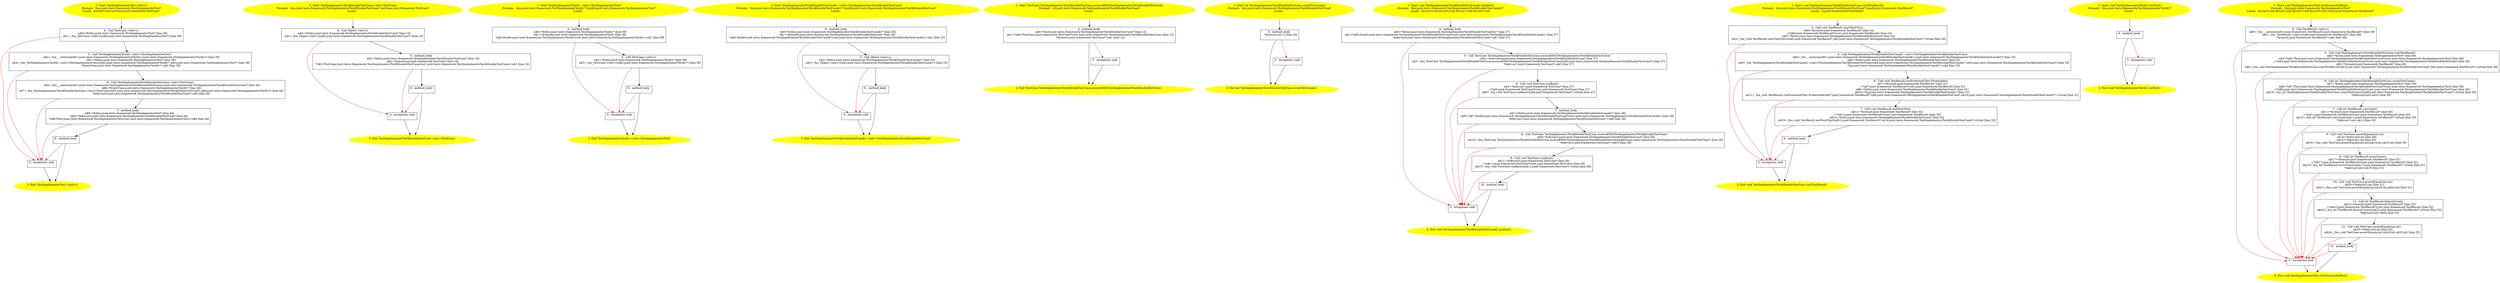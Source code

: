 /* @generated */
digraph cfg {
"junit.tests.framework.TestImplementorTest.<init>().9f591489d55bec11bde9a6c66d8a3c29_1" [label="1: Start TestImplementorTest.<init>()\nFormals:  this:junit.tests.framework.TestImplementorTest*\nLocals:  $irvar0:void testCase:junit.framework.TestCase* \n  " color=yellow style=filled]
	

	 "junit.tests.framework.TestImplementorTest.<init>().9f591489d55bec11bde9a6c66d8a3c29_1" -> "junit.tests.framework.TestImplementorTest.<init>().9f591489d55bec11bde9a6c66d8a3c29_4" ;
"junit.tests.framework.TestImplementorTest.<init>().9f591489d55bec11bde9a6c66d8a3c29_2" [label="2: Exit TestImplementorTest.<init>() \n  " color=yellow style=filled]
	

"junit.tests.framework.TestImplementorTest.<init>().9f591489d55bec11bde9a6c66d8a3c29_3" [label="3:  exceptions sink \n  " shape="box"]
	

	 "junit.tests.framework.TestImplementorTest.<init>().9f591489d55bec11bde9a6c66d8a3c29_3" -> "junit.tests.framework.TestImplementorTest.<init>().9f591489d55bec11bde9a6c66d8a3c29_2" ;
"junit.tests.framework.TestImplementorTest.<init>().9f591489d55bec11bde9a6c66d8a3c29_4" [label="4:  Call TestCase.<init>() \n   n$0=*&this:junit.tests.framework.TestImplementorTest* [line 38]\n  n$1=_fun_TestCase.<init>()(n$0:junit.tests.framework.TestImplementorTest*) [line 38]\n " shape="box"]
	

	 "junit.tests.framework.TestImplementorTest.<init>().9f591489d55bec11bde9a6c66d8a3c29_4" -> "junit.tests.framework.TestImplementorTest.<init>().9f591489d55bec11bde9a6c66d8a3c29_5" ;
	 "junit.tests.framework.TestImplementorTest.<init>().9f591489d55bec11bde9a6c66d8a3c29_4" -> "junit.tests.framework.TestImplementorTest.<init>().9f591489d55bec11bde9a6c66d8a3c29_3" [color="red" ];
"junit.tests.framework.TestImplementorTest.<init>().9f591489d55bec11bde9a6c66d8a3c29_5" [label="5:  Call TestImplementorTest$1.<init>(TestImplementorTest) \n   n$2=_fun___new(sizeof(t=junit.tests.framework.TestImplementorTest$1):junit.tests.framework.TestImplementorTest$1*) [line 39]\n  n$3=*&this:junit.tests.framework.TestImplementorTest* [line 39]\n  n$4=_fun_TestImplementorTest$1.<init>(TestImplementorTest)(n$2:junit.tests.framework.TestImplementorTest$1*,n$3:junit.tests.framework.TestImplementorTest*) [line 39]\n  *&testCase:junit.tests.framework.TestImplementorTest$1*=n$2 [line 39]\n " shape="box"]
	

	 "junit.tests.framework.TestImplementorTest.<init>().9f591489d55bec11bde9a6c66d8a3c29_5" -> "junit.tests.framework.TestImplementorTest.<init>().9f591489d55bec11bde9a6c66d8a3c29_6" ;
	 "junit.tests.framework.TestImplementorTest.<init>().9f591489d55bec11bde9a6c66d8a3c29_5" -> "junit.tests.framework.TestImplementorTest.<init>().9f591489d55bec11bde9a6c66d8a3c29_3" [color="red" ];
"junit.tests.framework.TestImplementorTest.<init>().9f591489d55bec11bde9a6c66d8a3c29_6" [label="6:  Call TestImplementorTest$DoubleTestCase.<init>(TestCase) \n   n$5=_fun___new(sizeof(t=junit.tests.framework.TestImplementorTest$DoubleTestCase):junit.tests.framework.TestImplementorTest$DoubleTestCase*) [line 44]\n  n$6=*&testCase:junit.tests.framework.TestImplementorTest$1* [line 44]\n  n$7=_fun_TestImplementorTest$DoubleTestCase.<init>(TestCase)(n$5:junit.tests.framework.TestImplementorTest$DoubleTestCase*,n$6:junit.tests.framework.TestImplementorTest$1*) [line 44]\n  *&$irvar0:junit.tests.framework.TestImplementorTest$DoubleTestCase*=n$5 [line 44]\n " shape="box"]
	

	 "junit.tests.framework.TestImplementorTest.<init>().9f591489d55bec11bde9a6c66d8a3c29_6" -> "junit.tests.framework.TestImplementorTest.<init>().9f591489d55bec11bde9a6c66d8a3c29_7" ;
	 "junit.tests.framework.TestImplementorTest.<init>().9f591489d55bec11bde9a6c66d8a3c29_6" -> "junit.tests.framework.TestImplementorTest.<init>().9f591489d55bec11bde9a6c66d8a3c29_3" [color="red" ];
"junit.tests.framework.TestImplementorTest.<init>().9f591489d55bec11bde9a6c66d8a3c29_7" [label="7:  method_body \n   n$8=*&this:junit.tests.framework.TestImplementorTest* [line 44]\n  n$9=*&$irvar0:junit.tests.framework.TestImplementorTest$DoubleTestCase* [line 44]\n  *n$8.fTest:junit.tests.framework.TestImplementorTest(root junit.tests.framework.TestImplementorTest)=n$9 [line 44]\n " shape="box"]
	

	 "junit.tests.framework.TestImplementorTest.<init>().9f591489d55bec11bde9a6c66d8a3c29_7" -> "junit.tests.framework.TestImplementorTest.<init>().9f591489d55bec11bde9a6c66d8a3c29_8" ;
	 "junit.tests.framework.TestImplementorTest.<init>().9f591489d55bec11bde9a6c66d8a3c29_7" -> "junit.tests.framework.TestImplementorTest.<init>().9f591489d55bec11bde9a6c66d8a3c29_3" [color="red" ];
"junit.tests.framework.TestImplementorTest.<init>().9f591489d55bec11bde9a6c66d8a3c29_8" [label="8:  method_body \n  " shape="box"]
	

	 "junit.tests.framework.TestImplementorTest.<init>().9f591489d55bec11bde9a6c66d8a3c29_8" -> "junit.tests.framework.TestImplementorTest.<init>().9f591489d55bec11bde9a6c66d8a3c29_2" ;
	 "junit.tests.framework.TestImplementorTest.<init>().9f591489d55bec11bde9a6c66d8a3c29_8" -> "junit.tests.framework.TestImplementorTest.<init>().9f591489d55bec11bde9a6c66d8a3c29_3" [color="red" ];
"junit.tests.framework.TestImplementorTest$DoubleTestCase.<init>(junit.framework.TestCase).e767425883e23202bda5ee7b4eb7ab6c_1" [label="1: Start TestImplementorTest$DoubleTestCase.<init>(TestCase)\nFormals:  this:junit.tests.framework.TestImplementorTest$DoubleTestCase* testCase:junit.framework.TestCase*\nLocals:  \n  " color=yellow style=filled]
	

	 "junit.tests.framework.TestImplementorTest$DoubleTestCase.<init>(junit.framework.TestCase).e767425883e23202bda5ee7b4eb7ab6c_1" -> "junit.tests.framework.TestImplementorTest$DoubleTestCase.<init>(junit.framework.TestCase).e767425883e23202bda5ee7b4eb7ab6c_4" ;
"junit.tests.framework.TestImplementorTest$DoubleTestCase.<init>(junit.framework.TestCase).e767425883e23202bda5ee7b4eb7ab6c_2" [label="2: Exit TestImplementorTest$DoubleTestCase.<init>(TestCase) \n  " color=yellow style=filled]
	

"junit.tests.framework.TestImplementorTest$DoubleTestCase.<init>(junit.framework.TestCase).e767425883e23202bda5ee7b4eb7ab6c_3" [label="3:  exceptions sink \n  " shape="box"]
	

	 "junit.tests.framework.TestImplementorTest$DoubleTestCase.<init>(junit.framework.TestCase).e767425883e23202bda5ee7b4eb7ab6c_3" -> "junit.tests.framework.TestImplementorTest$DoubleTestCase.<init>(junit.framework.TestCase).e767425883e23202bda5ee7b4eb7ab6c_2" ;
"junit.tests.framework.TestImplementorTest$DoubleTestCase.<init>(junit.framework.TestCase).e767425883e23202bda5ee7b4eb7ab6c_4" [label="4:  Call Object.<init>() \n   n$0=*&this:junit.tests.framework.TestImplementorTest$DoubleTestCase* [line 15]\n  n$1=_fun_Object.<init>()(n$0:junit.tests.framework.TestImplementorTest$DoubleTestCase*) [line 15]\n " shape="box"]
	

	 "junit.tests.framework.TestImplementorTest$DoubleTestCase.<init>(junit.framework.TestCase).e767425883e23202bda5ee7b4eb7ab6c_4" -> "junit.tests.framework.TestImplementorTest$DoubleTestCase.<init>(junit.framework.TestCase).e767425883e23202bda5ee7b4eb7ab6c_5" ;
	 "junit.tests.framework.TestImplementorTest$DoubleTestCase.<init>(junit.framework.TestCase).e767425883e23202bda5ee7b4eb7ab6c_4" -> "junit.tests.framework.TestImplementorTest$DoubleTestCase.<init>(junit.framework.TestCase).e767425883e23202bda5ee7b4eb7ab6c_3" [color="red" ];
"junit.tests.framework.TestImplementorTest$DoubleTestCase.<init>(junit.framework.TestCase).e767425883e23202bda5ee7b4eb7ab6c_5" [label="5:  method_body \n   n$2=*&this:junit.tests.framework.TestImplementorTest$DoubleTestCase* [line 16]\n  n$3=*&testCase:junit.framework.TestCase* [line 16]\n  *n$2.fTestCase:junit.tests.framework.TestImplementorTest$DoubleTestCase(root junit.tests.framework.TestImplementorTest$DoubleTestCase)=n$3 [line 16]\n " shape="box"]
	

	 "junit.tests.framework.TestImplementorTest$DoubleTestCase.<init>(junit.framework.TestCase).e767425883e23202bda5ee7b4eb7ab6c_5" -> "junit.tests.framework.TestImplementorTest$DoubleTestCase.<init>(junit.framework.TestCase).e767425883e23202bda5ee7b4eb7ab6c_6" ;
	 "junit.tests.framework.TestImplementorTest$DoubleTestCase.<init>(junit.framework.TestCase).e767425883e23202bda5ee7b4eb7ab6c_5" -> "junit.tests.framework.TestImplementorTest$DoubleTestCase.<init>(junit.framework.TestCase).e767425883e23202bda5ee7b4eb7ab6c_3" [color="red" ];
"junit.tests.framework.TestImplementorTest$DoubleTestCase.<init>(junit.framework.TestCase).e767425883e23202bda5ee7b4eb7ab6c_6" [label="6:  method_body \n  " shape="box"]
	

	 "junit.tests.framework.TestImplementorTest$DoubleTestCase.<init>(junit.framework.TestCase).e767425883e23202bda5ee7b4eb7ab6c_6" -> "junit.tests.framework.TestImplementorTest$DoubleTestCase.<init>(junit.framework.TestCase).e767425883e23202bda5ee7b4eb7ab6c_2" ;
	 "junit.tests.framework.TestImplementorTest$DoubleTestCase.<init>(junit.framework.TestCase).e767425883e23202bda5ee7b4eb7ab6c_6" -> "junit.tests.framework.TestImplementorTest$DoubleTestCase.<init>(junit.framework.TestCase).e767425883e23202bda5ee7b4eb7ab6c_3" [color="red" ];
"junit.tests.framework.TestImplementorTest$1.<init>(junit.tests.framework.TestImplementorTest).46b40abb393d4891242d1a040663aa5b_1" [label="1: Start TestImplementorTest$1.<init>(TestImplementorTest)\nFormals:  this:junit.tests.framework.TestImplementorTest$1* this$0:junit.tests.framework.TestImplementorTest*\nLocals:  \n  " color=yellow style=filled]
	

	 "junit.tests.framework.TestImplementorTest$1.<init>(junit.tests.framework.TestImplementorTest).46b40abb393d4891242d1a040663aa5b_1" -> "junit.tests.framework.TestImplementorTest$1.<init>(junit.tests.framework.TestImplementorTest).46b40abb393d4891242d1a040663aa5b_4" ;
"junit.tests.framework.TestImplementorTest$1.<init>(junit.tests.framework.TestImplementorTest).46b40abb393d4891242d1a040663aa5b_2" [label="2: Exit TestImplementorTest$1.<init>(TestImplementorTest) \n  " color=yellow style=filled]
	

"junit.tests.framework.TestImplementorTest$1.<init>(junit.tests.framework.TestImplementorTest).46b40abb393d4891242d1a040663aa5b_3" [label="3:  exceptions sink \n  " shape="box"]
	

	 "junit.tests.framework.TestImplementorTest$1.<init>(junit.tests.framework.TestImplementorTest).46b40abb393d4891242d1a040663aa5b_3" -> "junit.tests.framework.TestImplementorTest$1.<init>(junit.tests.framework.TestImplementorTest).46b40abb393d4891242d1a040663aa5b_2" ;
"junit.tests.framework.TestImplementorTest$1.<init>(junit.tests.framework.TestImplementorTest).46b40abb393d4891242d1a040663aa5b_4" [label="4:  method_body \n   n$0=*&this:junit.tests.framework.TestImplementorTest$1* [line 39]\n  n$1=*&this$0:junit.tests.framework.TestImplementorTest* [line 39]\n  *n$0.this$0:junit.tests.framework.TestImplementorTest$1(root junit.tests.framework.TestImplementorTest$1)=n$1 [line 39]\n " shape="box"]
	

	 "junit.tests.framework.TestImplementorTest$1.<init>(junit.tests.framework.TestImplementorTest).46b40abb393d4891242d1a040663aa5b_4" -> "junit.tests.framework.TestImplementorTest$1.<init>(junit.tests.framework.TestImplementorTest).46b40abb393d4891242d1a040663aa5b_5" ;
	 "junit.tests.framework.TestImplementorTest$1.<init>(junit.tests.framework.TestImplementorTest).46b40abb393d4891242d1a040663aa5b_4" -> "junit.tests.framework.TestImplementorTest$1.<init>(junit.tests.framework.TestImplementorTest).46b40abb393d4891242d1a040663aa5b_3" [color="red" ];
"junit.tests.framework.TestImplementorTest$1.<init>(junit.tests.framework.TestImplementorTest).46b40abb393d4891242d1a040663aa5b_5" [label="5:  Call TestCase.<init>() \n   n$2=*&this:junit.tests.framework.TestImplementorTest$1* [line 39]\n  n$3=_fun_TestCase.<init>()(n$2:junit.tests.framework.TestImplementorTest$1*) [line 39]\n " shape="box"]
	

	 "junit.tests.framework.TestImplementorTest$1.<init>(junit.tests.framework.TestImplementorTest).46b40abb393d4891242d1a040663aa5b_5" -> "junit.tests.framework.TestImplementorTest$1.<init>(junit.tests.framework.TestImplementorTest).46b40abb393d4891242d1a040663aa5b_6" ;
	 "junit.tests.framework.TestImplementorTest$1.<init>(junit.tests.framework.TestImplementorTest).46b40abb393d4891242d1a040663aa5b_5" -> "junit.tests.framework.TestImplementorTest$1.<init>(junit.tests.framework.TestImplementorTest).46b40abb393d4891242d1a040663aa5b_3" [color="red" ];
"junit.tests.framework.TestImplementorTest$1.<init>(junit.tests.framework.TestImplementorTest).46b40abb393d4891242d1a040663aa5b_6" [label="6:  method_body \n  " shape="box"]
	

	 "junit.tests.framework.TestImplementorTest$1.<init>(junit.tests.framework.TestImplementorTest).46b40abb393d4891242d1a040663aa5b_6" -> "junit.tests.framework.TestImplementorTest$1.<init>(junit.tests.framework.TestImplementorTest).46b40abb393d4891242d1a040663aa5b_2" ;
	 "junit.tests.framework.TestImplementorTest$1.<init>(junit.tests.framework.TestImplementorTest).46b40abb393d4891242d1a040663aa5b_6" -> "junit.tests.framework.TestImplementorTest$1.<init>(junit.tests.framework.TestImplementorTest).46b40abb393d4891242d1a040663aa5b_3" [color="red" ];
"junit.tests.framework.TestImplementorTest$DoubleTestCase$1.<init>(junit.tests.framework.TestImplemen.e53d1b349a11194f71ec7f1aacbb9ef0_1" [label="1: Start TestImplementorTest$DoubleTestCase$1.<init>(TestImplementorTest$DoubleTestCase)\nFormals:  this:junit.tests.framework.TestImplementorTest$DoubleTestCase$1* this$0:junit.tests.framework.TestImplementorTest$DoubleTestCase*\nLocals:  \n  " color=yellow style=filled]
	

	 "junit.tests.framework.TestImplementorTest$DoubleTestCase$1.<init>(junit.tests.framework.TestImplemen.e53d1b349a11194f71ec7f1aacbb9ef0_1" -> "junit.tests.framework.TestImplementorTest$DoubleTestCase$1.<init>(junit.tests.framework.TestImplemen.e53d1b349a11194f71ec7f1aacbb9ef0_4" ;
"junit.tests.framework.TestImplementorTest$DoubleTestCase$1.<init>(junit.tests.framework.TestImplemen.e53d1b349a11194f71ec7f1aacbb9ef0_2" [label="2: Exit TestImplementorTest$DoubleTestCase$1.<init>(TestImplementorTest$DoubleTestCase) \n  " color=yellow style=filled]
	

"junit.tests.framework.TestImplementorTest$DoubleTestCase$1.<init>(junit.tests.framework.TestImplemen.e53d1b349a11194f71ec7f1aacbb9ef0_3" [label="3:  exceptions sink \n  " shape="box"]
	

	 "junit.tests.framework.TestImplementorTest$DoubleTestCase$1.<init>(junit.tests.framework.TestImplemen.e53d1b349a11194f71ec7f1aacbb9ef0_3" -> "junit.tests.framework.TestImplementorTest$DoubleTestCase$1.<init>(junit.tests.framework.TestImplemen.e53d1b349a11194f71ec7f1aacbb9ef0_2" ;
"junit.tests.framework.TestImplementorTest$DoubleTestCase$1.<init>(junit.tests.framework.TestImplemen.e53d1b349a11194f71ec7f1aacbb9ef0_4" [label="4:  method_body \n   n$0=*&this:junit.tests.framework.TestImplementorTest$DoubleTestCase$1* [line 25]\n  n$1=*&this$0:junit.tests.framework.TestImplementorTest$DoubleTestCase* [line 25]\n  *n$0.this$0:junit.tests.framework.TestImplementorTest$DoubleTestCase$1(root junit.tests.framework.TestImplementorTest$DoubleTestCase$1)=n$1 [line 25]\n " shape="box"]
	

	 "junit.tests.framework.TestImplementorTest$DoubleTestCase$1.<init>(junit.tests.framework.TestImplemen.e53d1b349a11194f71ec7f1aacbb9ef0_4" -> "junit.tests.framework.TestImplementorTest$DoubleTestCase$1.<init>(junit.tests.framework.TestImplemen.e53d1b349a11194f71ec7f1aacbb9ef0_5" ;
	 "junit.tests.framework.TestImplementorTest$DoubleTestCase$1.<init>(junit.tests.framework.TestImplemen.e53d1b349a11194f71ec7f1aacbb9ef0_4" -> "junit.tests.framework.TestImplementorTest$DoubleTestCase$1.<init>(junit.tests.framework.TestImplemen.e53d1b349a11194f71ec7f1aacbb9ef0_3" [color="red" ];
"junit.tests.framework.TestImplementorTest$DoubleTestCase$1.<init>(junit.tests.framework.TestImplemen.e53d1b349a11194f71ec7f1aacbb9ef0_5" [label="5:  Call Object.<init>() \n   n$2=*&this:junit.tests.framework.TestImplementorTest$DoubleTestCase$1* [line 25]\n  n$3=_fun_Object.<init>()(n$2:junit.tests.framework.TestImplementorTest$DoubleTestCase$1*) [line 25]\n " shape="box"]
	

	 "junit.tests.framework.TestImplementorTest$DoubleTestCase$1.<init>(junit.tests.framework.TestImplemen.e53d1b349a11194f71ec7f1aacbb9ef0_5" -> "junit.tests.framework.TestImplementorTest$DoubleTestCase$1.<init>(junit.tests.framework.TestImplemen.e53d1b349a11194f71ec7f1aacbb9ef0_6" ;
	 "junit.tests.framework.TestImplementorTest$DoubleTestCase$1.<init>(junit.tests.framework.TestImplemen.e53d1b349a11194f71ec7f1aacbb9ef0_5" -> "junit.tests.framework.TestImplementorTest$DoubleTestCase$1.<init>(junit.tests.framework.TestImplemen.e53d1b349a11194f71ec7f1aacbb9ef0_3" [color="red" ];
"junit.tests.framework.TestImplementorTest$DoubleTestCase$1.<init>(junit.tests.framework.TestImplemen.e53d1b349a11194f71ec7f1aacbb9ef0_6" [label="6:  method_body \n  " shape="box"]
	

	 "junit.tests.framework.TestImplementorTest$DoubleTestCase$1.<init>(junit.tests.framework.TestImplemen.e53d1b349a11194f71ec7f1aacbb9ef0_6" -> "junit.tests.framework.TestImplementorTest$DoubleTestCase$1.<init>(junit.tests.framework.TestImplemen.e53d1b349a11194f71ec7f1aacbb9ef0_2" ;
	 "junit.tests.framework.TestImplementorTest$DoubleTestCase$1.<init>(junit.tests.framework.TestImplemen.e53d1b349a11194f71ec7f1aacbb9ef0_6" -> "junit.tests.framework.TestImplementorTest$DoubleTestCase$1.<init>(junit.tests.framework.TestImplemen.e53d1b349a11194f71ec7f1aacbb9ef0_3" [color="red" ];
"junit.tests.framework.TestImplementorTest$DoubleTestCase.access$000(junit.tests.framework.TestImplem.b56a6fb5f2b68e68198c45b8ba5f7dd1_1" [label="1: Start TestCase TestImplementorTest$DoubleTestCase.access$000(TestImplementorTest$DoubleTestCase)\nFormals:  x0:junit.tests.framework.TestImplementorTest$DoubleTestCase*\nLocals:  \n  " color=yellow style=filled]
	

	 "junit.tests.framework.TestImplementorTest$DoubleTestCase.access$000(junit.tests.framework.TestImplem.b56a6fb5f2b68e68198c45b8ba5f7dd1_1" -> "junit.tests.framework.TestImplementorTest$DoubleTestCase.access$000(junit.tests.framework.TestImplem.b56a6fb5f2b68e68198c45b8ba5f7dd1_4" ;
"junit.tests.framework.TestImplementorTest$DoubleTestCase.access$000(junit.tests.framework.TestImplem.b56a6fb5f2b68e68198c45b8ba5f7dd1_2" [label="2: Exit TestCase TestImplementorTest$DoubleTestCase.access$000(TestImplementorTest$DoubleTestCase) \n  " color=yellow style=filled]
	

"junit.tests.framework.TestImplementorTest$DoubleTestCase.access$000(junit.tests.framework.TestImplem.b56a6fb5f2b68e68198c45b8ba5f7dd1_3" [label="3:  exceptions sink \n  " shape="box"]
	

	 "junit.tests.framework.TestImplementorTest$DoubleTestCase.access$000(junit.tests.framework.TestImplem.b56a6fb5f2b68e68198c45b8ba5f7dd1_3" -> "junit.tests.framework.TestImplementorTest$DoubleTestCase.access$000(junit.tests.framework.TestImplem.b56a6fb5f2b68e68198c45b8ba5f7dd1_2" ;
"junit.tests.framework.TestImplementorTest$DoubleTestCase.access$000(junit.tests.framework.TestImplem.b56a6fb5f2b68e68198c45b8ba5f7dd1_4" [label="4:  method_body \n   n$0=*&x0:junit.tests.framework.TestImplementorTest$DoubleTestCase* [line 12]\n  n$1=*n$0.fTestCase:junit.framework.TestCase*(root junit.tests.framework.TestImplementorTest$DoubleTestCase) [line 12]\n  *&return:junit.framework.TestCase*=n$1 [line 12]\n " shape="box"]
	

	 "junit.tests.framework.TestImplementorTest$DoubleTestCase.access$000(junit.tests.framework.TestImplem.b56a6fb5f2b68e68198c45b8ba5f7dd1_4" -> "junit.tests.framework.TestImplementorTest$DoubleTestCase.access$000(junit.tests.framework.TestImplem.b56a6fb5f2b68e68198c45b8ba5f7dd1_2" ;
	 "junit.tests.framework.TestImplementorTest$DoubleTestCase.access$000(junit.tests.framework.TestImplem.b56a6fb5f2b68e68198c45b8ba5f7dd1_4" -> "junit.tests.framework.TestImplementorTest$DoubleTestCase.access$000(junit.tests.framework.TestImplem.b56a6fb5f2b68e68198c45b8ba5f7dd1_3" [color="red" ];
"junit.tests.framework.TestImplementorTest$DoubleTestCase.countTestCases():int.5fc6cef232be0147a0fef682468885fd_1" [label="1: Start int TestImplementorTest$DoubleTestCase.countTestCases()\nFormals:  this:junit.tests.framework.TestImplementorTest$DoubleTestCase*\nLocals:  \n  " color=yellow style=filled]
	

	 "junit.tests.framework.TestImplementorTest$DoubleTestCase.countTestCases():int.5fc6cef232be0147a0fef682468885fd_1" -> "junit.tests.framework.TestImplementorTest$DoubleTestCase.countTestCases():int.5fc6cef232be0147a0fef682468885fd_4" ;
"junit.tests.framework.TestImplementorTest$DoubleTestCase.countTestCases():int.5fc6cef232be0147a0fef682468885fd_2" [label="2: Exit int TestImplementorTest$DoubleTestCase.countTestCases() \n  " color=yellow style=filled]
	

"junit.tests.framework.TestImplementorTest$DoubleTestCase.countTestCases():int.5fc6cef232be0147a0fef682468885fd_3" [label="3:  exceptions sink \n  " shape="box"]
	

	 "junit.tests.framework.TestImplementorTest$DoubleTestCase.countTestCases():int.5fc6cef232be0147a0fef682468885fd_3" -> "junit.tests.framework.TestImplementorTest$DoubleTestCase.countTestCases():int.5fc6cef232be0147a0fef682468885fd_2" ;
"junit.tests.framework.TestImplementorTest$DoubleTestCase.countTestCases():int.5fc6cef232be0147a0fef682468885fd_4" [label="4:  method_body \n   *&return:int=2 [line 20]\n " shape="box"]
	

	 "junit.tests.framework.TestImplementorTest$DoubleTestCase.countTestCases():int.5fc6cef232be0147a0fef682468885fd_4" -> "junit.tests.framework.TestImplementorTest$DoubleTestCase.countTestCases():int.5fc6cef232be0147a0fef682468885fd_2" ;
	 "junit.tests.framework.TestImplementorTest$DoubleTestCase.countTestCases():int.5fc6cef232be0147a0fef682468885fd_4" -> "junit.tests.framework.TestImplementorTest$DoubleTestCase.countTestCases():int.5fc6cef232be0147a0fef682468885fd_3" [color="red" ];
"junit.tests.framework.TestImplementorTest$DoubleTestCase$1.protect():void.207a325211544103eb1f7e14240140ee_1" [label="1: Start void TestImplementorTest$DoubleTestCase$1.protect()\nFormals:  this:junit.tests.framework.TestImplementorTest$DoubleTestCase$1*\nLocals:  $irvar3:void $irvar2:void $irvar1:void $irvar0:void \n  " color=yellow style=filled]
	

	 "junit.tests.framework.TestImplementorTest$DoubleTestCase$1.protect():void.207a325211544103eb1f7e14240140ee_1" -> "junit.tests.framework.TestImplementorTest$DoubleTestCase$1.protect():void.207a325211544103eb1f7e14240140ee_4" ;
"junit.tests.framework.TestImplementorTest$DoubleTestCase$1.protect():void.207a325211544103eb1f7e14240140ee_2" [label="2: Exit void TestImplementorTest$DoubleTestCase$1.protect() \n  " color=yellow style=filled]
	

"junit.tests.framework.TestImplementorTest$DoubleTestCase$1.protect():void.207a325211544103eb1f7e14240140ee_3" [label="3:  exceptions sink \n  " shape="box"]
	

	 "junit.tests.framework.TestImplementorTest$DoubleTestCase$1.protect():void.207a325211544103eb1f7e14240140ee_3" -> "junit.tests.framework.TestImplementorTest$DoubleTestCase$1.protect():void.207a325211544103eb1f7e14240140ee_2" ;
"junit.tests.framework.TestImplementorTest$DoubleTestCase$1.protect():void.207a325211544103eb1f7e14240140ee_4" [label="4:  method_body \n   n$0=*&this:junit.tests.framework.TestImplementorTest$DoubleTestCase$1* [line 27]\n  n$1=*n$0.this$0:junit.tests.framework.TestImplementorTest$DoubleTestCase*(root junit.tests.framework.TestImplementorTest$DoubleTestCase$1) [line 27]\n  *&$irvar0:junit.tests.framework.TestImplementorTest$DoubleTestCase*=n$1 [line 27]\n " shape="box"]
	

	 "junit.tests.framework.TestImplementorTest$DoubleTestCase$1.protect():void.207a325211544103eb1f7e14240140ee_4" -> "junit.tests.framework.TestImplementorTest$DoubleTestCase$1.protect():void.207a325211544103eb1f7e14240140ee_5" ;
	 "junit.tests.framework.TestImplementorTest$DoubleTestCase$1.protect():void.207a325211544103eb1f7e14240140ee_4" -> "junit.tests.framework.TestImplementorTest$DoubleTestCase$1.protect():void.207a325211544103eb1f7e14240140ee_3" [color="red" ];
"junit.tests.framework.TestImplementorTest$DoubleTestCase$1.protect():void.207a325211544103eb1f7e14240140ee_5" [label="5:  Call TestCase TestImplementorTest$DoubleTestCase.access$000(TestImplementorTest$DoubleTestCase) \n   n$2=*&$irvar0:junit.tests.framework.TestImplementorTest$DoubleTestCase* [line 27]\n  n$3=_fun_TestCase TestImplementorTest$DoubleTestCase.access$000(TestImplementorTest$DoubleTestCase)(n$2:junit.tests.framework.TestImplementorTest$DoubleTestCase*) [line 27]\n  *&$irvar1:junit.framework.TestCase*=n$3 [line 27]\n " shape="box"]
	

	 "junit.tests.framework.TestImplementorTest$DoubleTestCase$1.protect():void.207a325211544103eb1f7e14240140ee_5" -> "junit.tests.framework.TestImplementorTest$DoubleTestCase$1.protect():void.207a325211544103eb1f7e14240140ee_6" ;
	 "junit.tests.framework.TestImplementorTest$DoubleTestCase$1.protect():void.207a325211544103eb1f7e14240140ee_5" -> "junit.tests.framework.TestImplementorTest$DoubleTestCase$1.protect():void.207a325211544103eb1f7e14240140ee_3" [color="red" ];
"junit.tests.framework.TestImplementorTest$DoubleTestCase$1.protect():void.207a325211544103eb1f7e14240140ee_6" [label="6:  Call void TestCase.runBare() \n   n$4=*&$irvar1:junit.framework.TestCase* [line 27]\n  _=*n$4:junit.framework.TestCase*(root junit.framework.TestCase) [line 27]\n  n$6=_fun_void TestCase.runBare()(n$4:junit.framework.TestCase*) virtual [line 27]\n " shape="box"]
	

	 "junit.tests.framework.TestImplementorTest$DoubleTestCase$1.protect():void.207a325211544103eb1f7e14240140ee_6" -> "junit.tests.framework.TestImplementorTest$DoubleTestCase$1.protect():void.207a325211544103eb1f7e14240140ee_7" ;
	 "junit.tests.framework.TestImplementorTest$DoubleTestCase$1.protect():void.207a325211544103eb1f7e14240140ee_6" -> "junit.tests.framework.TestImplementorTest$DoubleTestCase$1.protect():void.207a325211544103eb1f7e14240140ee_3" [color="red" ];
"junit.tests.framework.TestImplementorTest$DoubleTestCase$1.protect():void.207a325211544103eb1f7e14240140ee_7" [label="7:  method_body \n   n$7=*&this:junit.tests.framework.TestImplementorTest$DoubleTestCase$1* [line 28]\n  n$8=*n$7.this$0:junit.tests.framework.TestImplementorTest$DoubleTestCase*(root junit.tests.framework.TestImplementorTest$DoubleTestCase$1) [line 28]\n  *&$irvar2:junit.tests.framework.TestImplementorTest$DoubleTestCase*=n$8 [line 28]\n " shape="box"]
	

	 "junit.tests.framework.TestImplementorTest$DoubleTestCase$1.protect():void.207a325211544103eb1f7e14240140ee_7" -> "junit.tests.framework.TestImplementorTest$DoubleTestCase$1.protect():void.207a325211544103eb1f7e14240140ee_8" ;
	 "junit.tests.framework.TestImplementorTest$DoubleTestCase$1.protect():void.207a325211544103eb1f7e14240140ee_7" -> "junit.tests.framework.TestImplementorTest$DoubleTestCase$1.protect():void.207a325211544103eb1f7e14240140ee_3" [color="red" ];
"junit.tests.framework.TestImplementorTest$DoubleTestCase$1.protect():void.207a325211544103eb1f7e14240140ee_8" [label="8:  Call TestCase TestImplementorTest$DoubleTestCase.access$000(TestImplementorTest$DoubleTestCase) \n   n$9=*&$irvar2:junit.tests.framework.TestImplementorTest$DoubleTestCase* [line 28]\n  n$10=_fun_TestCase TestImplementorTest$DoubleTestCase.access$000(TestImplementorTest$DoubleTestCase)(n$9:junit.tests.framework.TestImplementorTest$DoubleTestCase*) [line 28]\n  *&$irvar3:junit.framework.TestCase*=n$10 [line 28]\n " shape="box"]
	

	 "junit.tests.framework.TestImplementorTest$DoubleTestCase$1.protect():void.207a325211544103eb1f7e14240140ee_8" -> "junit.tests.framework.TestImplementorTest$DoubleTestCase$1.protect():void.207a325211544103eb1f7e14240140ee_9" ;
	 "junit.tests.framework.TestImplementorTest$DoubleTestCase$1.protect():void.207a325211544103eb1f7e14240140ee_8" -> "junit.tests.framework.TestImplementorTest$DoubleTestCase$1.protect():void.207a325211544103eb1f7e14240140ee_3" [color="red" ];
"junit.tests.framework.TestImplementorTest$DoubleTestCase$1.protect():void.207a325211544103eb1f7e14240140ee_9" [label="9:  Call void TestCase.runBare() \n   n$11=*&$irvar3:junit.framework.TestCase* [line 28]\n  _=*n$11:junit.framework.TestCase*(root junit.framework.TestCase) [line 28]\n  n$13=_fun_void TestCase.runBare()(n$11:junit.framework.TestCase*) virtual [line 28]\n " shape="box"]
	

	 "junit.tests.framework.TestImplementorTest$DoubleTestCase$1.protect():void.207a325211544103eb1f7e14240140ee_9" -> "junit.tests.framework.TestImplementorTest$DoubleTestCase$1.protect():void.207a325211544103eb1f7e14240140ee_10" ;
	 "junit.tests.framework.TestImplementorTest$DoubleTestCase$1.protect():void.207a325211544103eb1f7e14240140ee_9" -> "junit.tests.framework.TestImplementorTest$DoubleTestCase$1.protect():void.207a325211544103eb1f7e14240140ee_3" [color="red" ];
"junit.tests.framework.TestImplementorTest$DoubleTestCase$1.protect():void.207a325211544103eb1f7e14240140ee_10" [label="10:  method_body \n  " shape="box"]
	

	 "junit.tests.framework.TestImplementorTest$DoubleTestCase$1.protect():void.207a325211544103eb1f7e14240140ee_10" -> "junit.tests.framework.TestImplementorTest$DoubleTestCase$1.protect():void.207a325211544103eb1f7e14240140ee_2" ;
	 "junit.tests.framework.TestImplementorTest$DoubleTestCase$1.protect():void.207a325211544103eb1f7e14240140ee_10" -> "junit.tests.framework.TestImplementorTest$DoubleTestCase$1.protect():void.207a325211544103eb1f7e14240140ee_3" [color="red" ];
"junit.tests.framework.TestImplementorTest$DoubleTestCase.run(junit.framework.TestResult):void.6d5cdddde60d1a2531be305187ee93c0_1" [label="1: Start void TestImplementorTest$DoubleTestCase.run(TestResult)\nFormals:  this:junit.tests.framework.TestImplementorTest$DoubleTestCase* result:junit.framework.TestResult*\nLocals:  p:junit.framework.Protectable* \n  " color=yellow style=filled]
	

	 "junit.tests.framework.TestImplementorTest$DoubleTestCase.run(junit.framework.TestResult):void.6d5cdddde60d1a2531be305187ee93c0_1" -> "junit.tests.framework.TestImplementorTest$DoubleTestCase.run(junit.framework.TestResult):void.6d5cdddde60d1a2531be305187ee93c0_4" ;
"junit.tests.framework.TestImplementorTest$DoubleTestCase.run(junit.framework.TestResult):void.6d5cdddde60d1a2531be305187ee93c0_2" [label="2: Exit void TestImplementorTest$DoubleTestCase.run(TestResult) \n  " color=yellow style=filled]
	

"junit.tests.framework.TestImplementorTest$DoubleTestCase.run(junit.framework.TestResult):void.6d5cdddde60d1a2531be305187ee93c0_3" [label="3:  exceptions sink \n  " shape="box"]
	

	 "junit.tests.framework.TestImplementorTest$DoubleTestCase.run(junit.framework.TestResult):void.6d5cdddde60d1a2531be305187ee93c0_3" -> "junit.tests.framework.TestImplementorTest$DoubleTestCase.run(junit.framework.TestResult):void.6d5cdddde60d1a2531be305187ee93c0_2" ;
"junit.tests.framework.TestImplementorTest$DoubleTestCase.run(junit.framework.TestResult):void.6d5cdddde60d1a2531be305187ee93c0_4" [label="4:  Call void TestResult.startTest(Test) \n   n$0=*&result:junit.framework.TestResult* [line 24]\n  _=*n$0:junit.framework.TestResult*(root junit.framework.TestResult) [line 24]\n  n$2=*&this:junit.tests.framework.TestImplementorTest$DoubleTestCase* [line 24]\n  n$3=_fun_void TestResult.startTest(Test)(n$0:junit.framework.TestResult*,n$2:junit.tests.framework.TestImplementorTest$DoubleTestCase*) virtual [line 24]\n " shape="box"]
	

	 "junit.tests.framework.TestImplementorTest$DoubleTestCase.run(junit.framework.TestResult):void.6d5cdddde60d1a2531be305187ee93c0_4" -> "junit.tests.framework.TestImplementorTest$DoubleTestCase.run(junit.framework.TestResult):void.6d5cdddde60d1a2531be305187ee93c0_5" ;
	 "junit.tests.framework.TestImplementorTest$DoubleTestCase.run(junit.framework.TestResult):void.6d5cdddde60d1a2531be305187ee93c0_4" -> "junit.tests.framework.TestImplementorTest$DoubleTestCase.run(junit.framework.TestResult):void.6d5cdddde60d1a2531be305187ee93c0_3" [color="red" ];
"junit.tests.framework.TestImplementorTest$DoubleTestCase.run(junit.framework.TestResult):void.6d5cdddde60d1a2531be305187ee93c0_5" [label="5:  Call TestImplementorTest$DoubleTestCase$1.<init>(TestImplementorTest$DoubleTestCase) \n   n$4=_fun___new(sizeof(t=junit.tests.framework.TestImplementorTest$DoubleTestCase$1):junit.tests.framework.TestImplementorTest$DoubleTestCase$1*) [line 25]\n  n$5=*&this:junit.tests.framework.TestImplementorTest$DoubleTestCase* [line 25]\n  n$6=_fun_TestImplementorTest$DoubleTestCase$1.<init>(TestImplementorTest$DoubleTestCase)(n$4:junit.tests.framework.TestImplementorTest$DoubleTestCase$1*,n$5:junit.tests.framework.TestImplementorTest$DoubleTestCase*) [line 25]\n  *&p:junit.tests.framework.TestImplementorTest$DoubleTestCase$1*=n$4 [line 25]\n " shape="box"]
	

	 "junit.tests.framework.TestImplementorTest$DoubleTestCase.run(junit.framework.TestResult):void.6d5cdddde60d1a2531be305187ee93c0_5" -> "junit.tests.framework.TestImplementorTest$DoubleTestCase.run(junit.framework.TestResult):void.6d5cdddde60d1a2531be305187ee93c0_6" ;
	 "junit.tests.framework.TestImplementorTest$DoubleTestCase.run(junit.framework.TestResult):void.6d5cdddde60d1a2531be305187ee93c0_5" -> "junit.tests.framework.TestImplementorTest$DoubleTestCase.run(junit.framework.TestResult):void.6d5cdddde60d1a2531be305187ee93c0_3" [color="red" ];
"junit.tests.framework.TestImplementorTest$DoubleTestCase.run(junit.framework.TestResult):void.6d5cdddde60d1a2531be305187ee93c0_6" [label="6:  Call void TestResult.runProtected(Test,Protectable) \n   n$7=*&result:junit.framework.TestResult* [line 31]\n  _=*n$7:junit.framework.TestResult*(root junit.framework.TestResult) [line 31]\n  n$9=*&this:junit.tests.framework.TestImplementorTest$DoubleTestCase* [line 31]\n  n$10=*&p:junit.tests.framework.TestImplementorTest$DoubleTestCase$1* [line 31]\n  n$11=_fun_void TestResult.runProtected(Test,Protectable)(n$7:junit.framework.TestResult*,n$9:junit.tests.framework.TestImplementorTest$DoubleTestCase*,n$10:junit.tests.framework.TestImplementorTest$DoubleTestCase$1*) virtual [line 31]\n " shape="box"]
	

	 "junit.tests.framework.TestImplementorTest$DoubleTestCase.run(junit.framework.TestResult):void.6d5cdddde60d1a2531be305187ee93c0_6" -> "junit.tests.framework.TestImplementorTest$DoubleTestCase.run(junit.framework.TestResult):void.6d5cdddde60d1a2531be305187ee93c0_7" ;
	 "junit.tests.framework.TestImplementorTest$DoubleTestCase.run(junit.framework.TestResult):void.6d5cdddde60d1a2531be305187ee93c0_6" -> "junit.tests.framework.TestImplementorTest$DoubleTestCase.run(junit.framework.TestResult):void.6d5cdddde60d1a2531be305187ee93c0_3" [color="red" ];
"junit.tests.framework.TestImplementorTest$DoubleTestCase.run(junit.framework.TestResult):void.6d5cdddde60d1a2531be305187ee93c0_7" [label="7:  Call void TestResult.endTest(Test) \n   n$12=*&result:junit.framework.TestResult* [line 32]\n  _=*n$12:junit.framework.TestResult*(root junit.framework.TestResult) [line 32]\n  n$14=*&this:junit.tests.framework.TestImplementorTest$DoubleTestCase* [line 32]\n  n$15=_fun_void TestResult.endTest(Test)(n$12:junit.framework.TestResult*,n$14:junit.tests.framework.TestImplementorTest$DoubleTestCase*) virtual [line 32]\n " shape="box"]
	

	 "junit.tests.framework.TestImplementorTest$DoubleTestCase.run(junit.framework.TestResult):void.6d5cdddde60d1a2531be305187ee93c0_7" -> "junit.tests.framework.TestImplementorTest$DoubleTestCase.run(junit.framework.TestResult):void.6d5cdddde60d1a2531be305187ee93c0_8" ;
	 "junit.tests.framework.TestImplementorTest$DoubleTestCase.run(junit.framework.TestResult):void.6d5cdddde60d1a2531be305187ee93c0_7" -> "junit.tests.framework.TestImplementorTest$DoubleTestCase.run(junit.framework.TestResult):void.6d5cdddde60d1a2531be305187ee93c0_3" [color="red" ];
"junit.tests.framework.TestImplementorTest$DoubleTestCase.run(junit.framework.TestResult):void.6d5cdddde60d1a2531be305187ee93c0_8" [label="8:  method_body \n  " shape="box"]
	

	 "junit.tests.framework.TestImplementorTest$DoubleTestCase.run(junit.framework.TestResult):void.6d5cdddde60d1a2531be305187ee93c0_8" -> "junit.tests.framework.TestImplementorTest$DoubleTestCase.run(junit.framework.TestResult):void.6d5cdddde60d1a2531be305187ee93c0_2" ;
	 "junit.tests.framework.TestImplementorTest$DoubleTestCase.run(junit.framework.TestResult):void.6d5cdddde60d1a2531be305187ee93c0_8" -> "junit.tests.framework.TestImplementorTest$DoubleTestCase.run(junit.framework.TestResult):void.6d5cdddde60d1a2531be305187ee93c0_3" [color="red" ];
"junit.tests.framework.TestImplementorTest$1.runTest():void.33950a4e8684a223dc41da54cd818978_1" [label="1: Start void TestImplementorTest$1.runTest()\nFormals:  this:junit.tests.framework.TestImplementorTest$1*\nLocals:  \n  " color=yellow style=filled]
	

	 "junit.tests.framework.TestImplementorTest$1.runTest():void.33950a4e8684a223dc41da54cd818978_1" -> "junit.tests.framework.TestImplementorTest$1.runTest():void.33950a4e8684a223dc41da54cd818978_4" ;
"junit.tests.framework.TestImplementorTest$1.runTest():void.33950a4e8684a223dc41da54cd818978_2" [label="2: Exit void TestImplementorTest$1.runTest() \n  " color=yellow style=filled]
	

"junit.tests.framework.TestImplementorTest$1.runTest():void.33950a4e8684a223dc41da54cd818978_3" [label="3:  exceptions sink \n  " shape="box"]
	

	 "junit.tests.framework.TestImplementorTest$1.runTest():void.33950a4e8684a223dc41da54cd818978_3" -> "junit.tests.framework.TestImplementorTest$1.runTest():void.33950a4e8684a223dc41da54cd818978_2" ;
"junit.tests.framework.TestImplementorTest$1.runTest():void.33950a4e8684a223dc41da54cd818978_4" [label="4:  method_body \n  " shape="box"]
	

	 "junit.tests.framework.TestImplementorTest$1.runTest():void.33950a4e8684a223dc41da54cd818978_4" -> "junit.tests.framework.TestImplementorTest$1.runTest():void.33950a4e8684a223dc41da54cd818978_2" ;
	 "junit.tests.framework.TestImplementorTest$1.runTest():void.33950a4e8684a223dc41da54cd818978_4" -> "junit.tests.framework.TestImplementorTest$1.runTest():void.33950a4e8684a223dc41da54cd818978_3" [color="red" ];
"junit.tests.framework.TestImplementorTest.testSuccessfulRun():void.cfb8a50f016151e71a5d0803b89f7950_1" [label="1: Start void TestImplementorTest.testSuccessfulRun()\nFormals:  this:junit.tests.framework.TestImplementorTest*\nLocals:  $irvar3:void $irvar2:void $irvar1:void $irvar0:void result:junit.framework.TestResult* \n  " color=yellow style=filled]
	

	 "junit.tests.framework.TestImplementorTest.testSuccessfulRun():void.cfb8a50f016151e71a5d0803b89f7950_1" -> "junit.tests.framework.TestImplementorTest.testSuccessfulRun():void.cfb8a50f016151e71a5d0803b89f7950_4" ;
"junit.tests.framework.TestImplementorTest.testSuccessfulRun():void.cfb8a50f016151e71a5d0803b89f7950_2" [label="2: Exit void TestImplementorTest.testSuccessfulRun() \n  " color=yellow style=filled]
	

"junit.tests.framework.TestImplementorTest.testSuccessfulRun():void.cfb8a50f016151e71a5d0803b89f7950_3" [label="3:  exceptions sink \n  " shape="box"]
	

	 "junit.tests.framework.TestImplementorTest.testSuccessfulRun():void.cfb8a50f016151e71a5d0803b89f7950_3" -> "junit.tests.framework.TestImplementorTest.testSuccessfulRun():void.cfb8a50f016151e71a5d0803b89f7950_2" ;
"junit.tests.framework.TestImplementorTest.testSuccessfulRun():void.cfb8a50f016151e71a5d0803b89f7950_4" [label="4:  Call TestResult.<init>() \n   n$0=_fun___new(sizeof(t=junit.framework.TestResult):junit.framework.TestResult*) [line 48]\n  n$1=_fun_TestResult.<init>()(n$0:junit.framework.TestResult*) [line 48]\n  *&result:junit.framework.TestResult*=n$0 [line 48]\n " shape="box"]
	

	 "junit.tests.framework.TestImplementorTest.testSuccessfulRun():void.cfb8a50f016151e71a5d0803b89f7950_4" -> "junit.tests.framework.TestImplementorTest.testSuccessfulRun():void.cfb8a50f016151e71a5d0803b89f7950_5" ;
	 "junit.tests.framework.TestImplementorTest.testSuccessfulRun():void.cfb8a50f016151e71a5d0803b89f7950_4" -> "junit.tests.framework.TestImplementorTest.testSuccessfulRun():void.cfb8a50f016151e71a5d0803b89f7950_3" [color="red" ];
"junit.tests.framework.TestImplementorTest.testSuccessfulRun():void.cfb8a50f016151e71a5d0803b89f7950_5" [label="5:  Call void TestImplementorTest$DoubleTestCase.run(TestResult) \n   n$2=*&this:junit.tests.framework.TestImplementorTest* [line 49]\n  n$3=*n$2.fTest:junit.tests.framework.TestImplementorTest$DoubleTestCase*(root junit.tests.framework.TestImplementorTest) [line 49]\n  _=*n$3:junit.tests.framework.TestImplementorTest$DoubleTestCase*(root junit.tests.framework.TestImplementorTest$DoubleTestCase) [line 49]\n  n$5=*&result:junit.framework.TestResult* [line 49]\n  n$6=_fun_void TestImplementorTest$DoubleTestCase.run(TestResult)(n$3:junit.tests.framework.TestImplementorTest$DoubleTestCase*,n$5:junit.framework.TestResult*) virtual [line 49]\n " shape="box"]
	

	 "junit.tests.framework.TestImplementorTest.testSuccessfulRun():void.cfb8a50f016151e71a5d0803b89f7950_5" -> "junit.tests.framework.TestImplementorTest.testSuccessfulRun():void.cfb8a50f016151e71a5d0803b89f7950_6" ;
	 "junit.tests.framework.TestImplementorTest.testSuccessfulRun():void.cfb8a50f016151e71a5d0803b89f7950_5" -> "junit.tests.framework.TestImplementorTest.testSuccessfulRun():void.cfb8a50f016151e71a5d0803b89f7950_3" [color="red" ];
"junit.tests.framework.TestImplementorTest.testSuccessfulRun():void.cfb8a50f016151e71a5d0803b89f7950_6" [label="6:  Call int TestImplementorTest$DoubleTestCase.countTestCases() \n   n$7=*&this:junit.tests.framework.TestImplementorTest* [line 50]\n  n$8=*n$7.fTest:junit.tests.framework.TestImplementorTest$DoubleTestCase*(root junit.tests.framework.TestImplementorTest) [line 50]\n  _=*n$8:junit.tests.framework.TestImplementorTest$DoubleTestCase*(root junit.tests.framework.TestImplementorTest$DoubleTestCase) [line 50]\n  n$10=_fun_int TestImplementorTest$DoubleTestCase.countTestCases()(n$8:junit.tests.framework.TestImplementorTest$DoubleTestCase*) virtual [line 50]\n  *&$irvar0:int=n$10 [line 50]\n " shape="box"]
	

	 "junit.tests.framework.TestImplementorTest.testSuccessfulRun():void.cfb8a50f016151e71a5d0803b89f7950_6" -> "junit.tests.framework.TestImplementorTest.testSuccessfulRun():void.cfb8a50f016151e71a5d0803b89f7950_7" ;
	 "junit.tests.framework.TestImplementorTest.testSuccessfulRun():void.cfb8a50f016151e71a5d0803b89f7950_6" -> "junit.tests.framework.TestImplementorTest.testSuccessfulRun():void.cfb8a50f016151e71a5d0803b89f7950_3" [color="red" ];
"junit.tests.framework.TestImplementorTest.testSuccessfulRun():void.cfb8a50f016151e71a5d0803b89f7950_7" [label="7:  Call int TestResult.runCount() \n   n$11=*&result:junit.framework.TestResult* [line 50]\n  _=*n$11:junit.framework.TestResult*(root junit.framework.TestResult) [line 50]\n  n$13=_fun_int TestResult.runCount()(n$11:junit.framework.TestResult*) virtual [line 50]\n  *&$irvar1:int=n$13 [line 50]\n " shape="box"]
	

	 "junit.tests.framework.TestImplementorTest.testSuccessfulRun():void.cfb8a50f016151e71a5d0803b89f7950_7" -> "junit.tests.framework.TestImplementorTest.testSuccessfulRun():void.cfb8a50f016151e71a5d0803b89f7950_8" ;
	 "junit.tests.framework.TestImplementorTest.testSuccessfulRun():void.cfb8a50f016151e71a5d0803b89f7950_7" -> "junit.tests.framework.TestImplementorTest.testSuccessfulRun():void.cfb8a50f016151e71a5d0803b89f7950_3" [color="red" ];
"junit.tests.framework.TestImplementorTest.testSuccessfulRun():void.cfb8a50f016151e71a5d0803b89f7950_8" [label="8:  Call void TestCase.assertEquals(int,int) \n   n$14=*&$irvar0:int [line 50]\n  n$15=*&$irvar1:int [line 50]\n  n$16=_fun_void TestCase.assertEquals(int,int)(n$14:int,n$15:int) [line 50]\n " shape="box"]
	

	 "junit.tests.framework.TestImplementorTest.testSuccessfulRun():void.cfb8a50f016151e71a5d0803b89f7950_8" -> "junit.tests.framework.TestImplementorTest.testSuccessfulRun():void.cfb8a50f016151e71a5d0803b89f7950_9" ;
	 "junit.tests.framework.TestImplementorTest.testSuccessfulRun():void.cfb8a50f016151e71a5d0803b89f7950_8" -> "junit.tests.framework.TestImplementorTest.testSuccessfulRun():void.cfb8a50f016151e71a5d0803b89f7950_3" [color="red" ];
"junit.tests.framework.TestImplementorTest.testSuccessfulRun():void.cfb8a50f016151e71a5d0803b89f7950_9" [label="9:  Call int TestResult.errorCount() \n   n$17=*&result:junit.framework.TestResult* [line 51]\n  _=*n$17:junit.framework.TestResult*(root junit.framework.TestResult) [line 51]\n  n$19=_fun_int TestResult.errorCount()(n$17:junit.framework.TestResult*) virtual [line 51]\n  *&$irvar2:int=n$19 [line 51]\n " shape="box"]
	

	 "junit.tests.framework.TestImplementorTest.testSuccessfulRun():void.cfb8a50f016151e71a5d0803b89f7950_9" -> "junit.tests.framework.TestImplementorTest.testSuccessfulRun():void.cfb8a50f016151e71a5d0803b89f7950_10" ;
	 "junit.tests.framework.TestImplementorTest.testSuccessfulRun():void.cfb8a50f016151e71a5d0803b89f7950_9" -> "junit.tests.framework.TestImplementorTest.testSuccessfulRun():void.cfb8a50f016151e71a5d0803b89f7950_3" [color="red" ];
"junit.tests.framework.TestImplementorTest.testSuccessfulRun():void.cfb8a50f016151e71a5d0803b89f7950_10" [label="10:  Call void TestCase.assertEquals(int,int) \n   n$20=*&$irvar2:int [line 51]\n  n$21=_fun_void TestCase.assertEquals(int,int)(0:int,n$20:int) [line 51]\n " shape="box"]
	

	 "junit.tests.framework.TestImplementorTest.testSuccessfulRun():void.cfb8a50f016151e71a5d0803b89f7950_10" -> "junit.tests.framework.TestImplementorTest.testSuccessfulRun():void.cfb8a50f016151e71a5d0803b89f7950_11" ;
	 "junit.tests.framework.TestImplementorTest.testSuccessfulRun():void.cfb8a50f016151e71a5d0803b89f7950_10" -> "junit.tests.framework.TestImplementorTest.testSuccessfulRun():void.cfb8a50f016151e71a5d0803b89f7950_3" [color="red" ];
"junit.tests.framework.TestImplementorTest.testSuccessfulRun():void.cfb8a50f016151e71a5d0803b89f7950_11" [label="11:  Call int TestResult.failureCount() \n   n$22=*&result:junit.framework.TestResult* [line 52]\n  _=*n$22:junit.framework.TestResult*(root junit.framework.TestResult) [line 52]\n  n$24=_fun_int TestResult.failureCount()(n$22:junit.framework.TestResult*) virtual [line 52]\n  *&$irvar3:int=n$24 [line 52]\n " shape="box"]
	

	 "junit.tests.framework.TestImplementorTest.testSuccessfulRun():void.cfb8a50f016151e71a5d0803b89f7950_11" -> "junit.tests.framework.TestImplementorTest.testSuccessfulRun():void.cfb8a50f016151e71a5d0803b89f7950_12" ;
	 "junit.tests.framework.TestImplementorTest.testSuccessfulRun():void.cfb8a50f016151e71a5d0803b89f7950_11" -> "junit.tests.framework.TestImplementorTest.testSuccessfulRun():void.cfb8a50f016151e71a5d0803b89f7950_3" [color="red" ];
"junit.tests.framework.TestImplementorTest.testSuccessfulRun():void.cfb8a50f016151e71a5d0803b89f7950_12" [label="12:  Call void TestCase.assertEquals(int,int) \n   n$25=*&$irvar3:int [line 52]\n  n$26=_fun_void TestCase.assertEquals(int,int)(0:int,n$25:int) [line 52]\n " shape="box"]
	

	 "junit.tests.framework.TestImplementorTest.testSuccessfulRun():void.cfb8a50f016151e71a5d0803b89f7950_12" -> "junit.tests.framework.TestImplementorTest.testSuccessfulRun():void.cfb8a50f016151e71a5d0803b89f7950_13" ;
	 "junit.tests.framework.TestImplementorTest.testSuccessfulRun():void.cfb8a50f016151e71a5d0803b89f7950_12" -> "junit.tests.framework.TestImplementorTest.testSuccessfulRun():void.cfb8a50f016151e71a5d0803b89f7950_3" [color="red" ];
"junit.tests.framework.TestImplementorTest.testSuccessfulRun():void.cfb8a50f016151e71a5d0803b89f7950_13" [label="13:  method_body \n  " shape="box"]
	

	 "junit.tests.framework.TestImplementorTest.testSuccessfulRun():void.cfb8a50f016151e71a5d0803b89f7950_13" -> "junit.tests.framework.TestImplementorTest.testSuccessfulRun():void.cfb8a50f016151e71a5d0803b89f7950_2" ;
	 "junit.tests.framework.TestImplementorTest.testSuccessfulRun():void.cfb8a50f016151e71a5d0803b89f7950_13" -> "junit.tests.framework.TestImplementorTest.testSuccessfulRun():void.cfb8a50f016151e71a5d0803b89f7950_3" [color="red" ];
}

